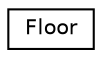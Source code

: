 digraph "Graphical Class Hierarchy"
{
 // LATEX_PDF_SIZE
  edge [fontname="Helvetica",fontsize="10",labelfontname="Helvetica",labelfontsize="10"];
  node [fontname="Helvetica",fontsize="10",shape=record];
  rankdir="LR";
  Node0 [label="Floor",height=0.2,width=0.4,color="black", fillcolor="white", style="filled",URL="$unionFloor.html",tooltip=" "];
}
